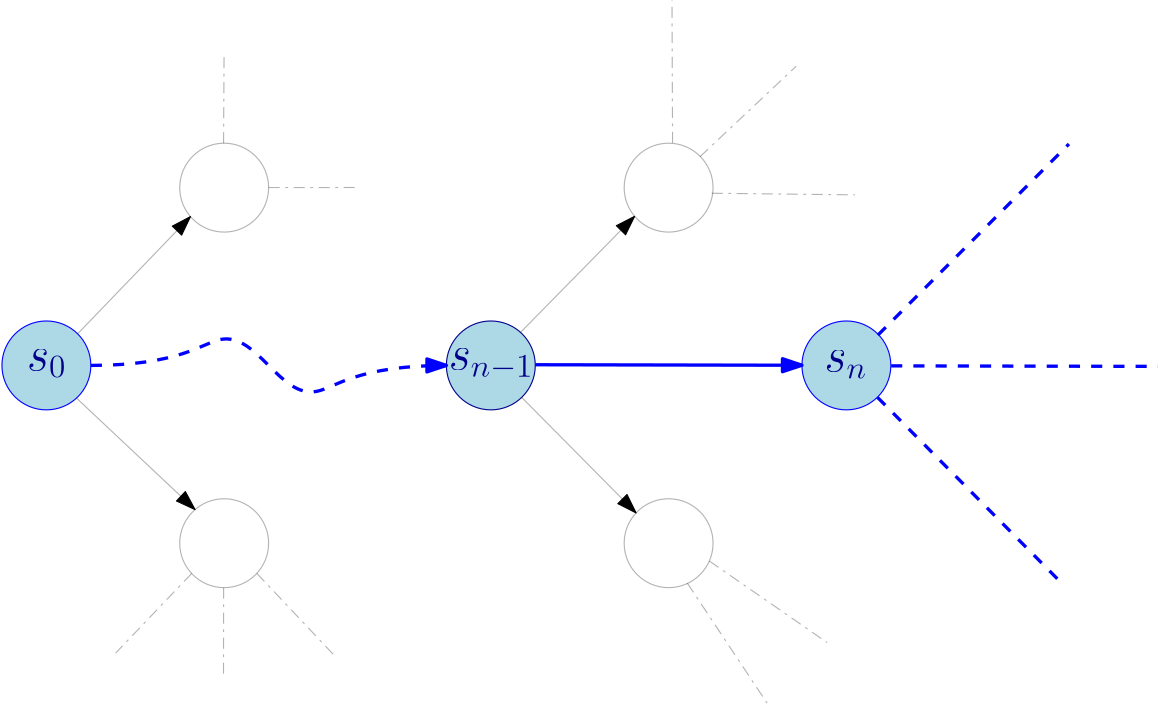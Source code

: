<?xml version="1.0"?>
<!DOCTYPE ipe SYSTEM "ipe.dtd">
<ipe version="70206" creator="Ipe 7.2.6">
<info created="D:20170430104733" modified="D:20170507103957"/>
<ipestyle name="basic">
<symbol name="arrow/arc(spx)">
<path stroke="sym-stroke" fill="sym-stroke" pen="sym-pen">
0 0 m
-1 0.333 l
-1 -0.333 l
h
</path>
</symbol>
<symbol name="arrow/farc(spx)">
<path stroke="sym-stroke" fill="white" pen="sym-pen">
0 0 m
-1 0.333 l
-1 -0.333 l
h
</path>
</symbol>
<symbol name="arrow/ptarc(spx)">
<path stroke="sym-stroke" fill="sym-stroke" pen="sym-pen">
0 0 m
-1 0.333 l
-0.8 0 l
-1 -0.333 l
h
</path>
</symbol>
<symbol name="arrow/fptarc(spx)">
<path stroke="sym-stroke" fill="white" pen="sym-pen">
0 0 m
-1 0.333 l
-0.8 0 l
-1 -0.333 l
h
</path>
</symbol>
<symbol name="mark/circle(sx)" transformations="translations">
<path fill="sym-stroke">
0.6 0 0 0.6 0 0 e
0.4 0 0 0.4 0 0 e
</path>
</symbol>
<symbol name="mark/disk(sx)" transformations="translations">
<path fill="sym-stroke">
0.6 0 0 0.6 0 0 e
</path>
</symbol>
<symbol name="mark/fdisk(sfx)" transformations="translations">
<group>
<path fill="sym-fill">
0.5 0 0 0.5 0 0 e
</path>
<path fill="sym-stroke" fillrule="eofill">
0.6 0 0 0.6 0 0 e
0.4 0 0 0.4 0 0 e
</path>
</group>
</symbol>
<symbol name="mark/box(sx)" transformations="translations">
<path fill="sym-stroke" fillrule="eofill">
-0.6 -0.6 m
0.6 -0.6 l
0.6 0.6 l
-0.6 0.6 l
h
-0.4 -0.4 m
0.4 -0.4 l
0.4 0.4 l
-0.4 0.4 l
h
</path>
</symbol>
<symbol name="mark/square(sx)" transformations="translations">
<path fill="sym-stroke">
-0.6 -0.6 m
0.6 -0.6 l
0.6 0.6 l
-0.6 0.6 l
h
</path>
</symbol>
<symbol name="mark/fsquare(sfx)" transformations="translations">
<group>
<path fill="sym-fill">
-0.5 -0.5 m
0.5 -0.5 l
0.5 0.5 l
-0.5 0.5 l
h
</path>
<path fill="sym-stroke" fillrule="eofill">
-0.6 -0.6 m
0.6 -0.6 l
0.6 0.6 l
-0.6 0.6 l
h
-0.4 -0.4 m
0.4 -0.4 l
0.4 0.4 l
-0.4 0.4 l
h
</path>
</group>
</symbol>
<symbol name="mark/cross(sx)" transformations="translations">
<group>
<path fill="sym-stroke">
-0.43 -0.57 m
0.57 0.43 l
0.43 0.57 l
-0.57 -0.43 l
h
</path>
<path fill="sym-stroke">
-0.43 0.57 m
0.57 -0.43 l
0.43 -0.57 l
-0.57 0.43 l
h
</path>
</group>
</symbol>
<symbol name="arrow/fnormal(spx)">
<path stroke="sym-stroke" fill="white" pen="sym-pen">
0 0 m
-1 0.333 l
-1 -0.333 l
h
</path>
</symbol>
<symbol name="arrow/pointed(spx)">
<path stroke="sym-stroke" fill="sym-stroke" pen="sym-pen">
0 0 m
-1 0.333 l
-0.8 0 l
-1 -0.333 l
h
</path>
</symbol>
<symbol name="arrow/fpointed(spx)">
<path stroke="sym-stroke" fill="white" pen="sym-pen">
0 0 m
-1 0.333 l
-0.8 0 l
-1 -0.333 l
h
</path>
</symbol>
<symbol name="arrow/linear(spx)">
<path stroke="sym-stroke" pen="sym-pen">
-1 0.333 m
0 0 l
-1 -0.333 l
</path>
</symbol>
<symbol name="arrow/fdouble(spx)">
<path stroke="sym-stroke" fill="white" pen="sym-pen">
0 0 m
-1 0.333 l
-1 -0.333 l
h
-1 0 m
-2 0.333 l
-2 -0.333 l
h
</path>
</symbol>
<symbol name="arrow/double(spx)">
<path stroke="sym-stroke" fill="sym-stroke" pen="sym-pen">
0 0 m
-1 0.333 l
-1 -0.333 l
h
-1 0 m
-2 0.333 l
-2 -0.333 l
h
</path>
</symbol>
<pen name="heavier" value="0.8"/>
<pen name="fat" value="1.2"/>
<pen name="ultrafat" value="2"/>
<symbolsize name="large" value="5"/>
<symbolsize name="small" value="2"/>
<symbolsize name="tiny" value="1.1"/>
<arrowsize name="large" value="10"/>
<arrowsize name="small" value="5"/>
<arrowsize name="tiny" value="3"/>
<color name="red" value="1 0 0"/>
<color name="green" value="0 1 0"/>
<color name="blue" value="0 0 1"/>
<color name="yellow" value="1 1 0"/>
<color name="orange" value="1 0.647 0"/>
<color name="gold" value="1 0.843 0"/>
<color name="purple" value="0.627 0.125 0.941"/>
<color name="gray" value="0.745"/>
<color name="brown" value="0.647 0.165 0.165"/>
<color name="navy" value="0 0 0.502"/>
<color name="pink" value="1 0.753 0.796"/>
<color name="seagreen" value="0.18 0.545 0.341"/>
<color name="turquoise" value="0.251 0.878 0.816"/>
<color name="violet" value="0.933 0.51 0.933"/>
<color name="darkblue" value="0 0 0.545"/>
<color name="darkcyan" value="0 0.545 0.545"/>
<color name="darkgray" value="0.663"/>
<color name="darkgreen" value="0 0.392 0"/>
<color name="darkmagenta" value="0.545 0 0.545"/>
<color name="darkorange" value="1 0.549 0"/>
<color name="darkred" value="0.545 0 0"/>
<color name="lightblue" value="0.678 0.847 0.902"/>
<color name="lightcyan" value="0.878 1 1"/>
<color name="lightgray" value="0.827"/>
<color name="lightgreen" value="0.565 0.933 0.565"/>
<color name="lightyellow" value="1 1 0.878"/>
<dashstyle name="dashed" value="[4] 0"/>
<dashstyle name="dotted" value="[1 3] 0"/>
<dashstyle name="dash dotted" value="[4 2 1 2] 0"/>
<dashstyle name="dash dot dotted" value="[4 2 1 2 1 2] 0"/>
<textsize name="large" value="\large"/>
<textsize name="Large" value="\Large"/>
<textsize name="LARGE" value="\LARGE"/>
<textsize name="huge" value="\huge"/>
<textsize name="Huge" value="\Huge"/>
<textsize name="small" value="\small"/>
<textsize name="footnote" value="\footnotesize"/>
<textsize name="tiny" value="\tiny"/>
<textstyle name="center" begin="\begin{center}" end="\end{center}"/>
<textstyle name="itemize" begin="\begin{itemize}" end="\end{itemize}"/>
<textstyle name="item" begin="\begin{itemize}\item{}" end="\end{itemize}"/>
<gridsize name="4 pts" value="4"/>
<gridsize name="8 pts (~3 mm)" value="8"/>
<gridsize name="16 pts (~6 mm)" value="16"/>
<gridsize name="32 pts (~12 mm)" value="32"/>
<gridsize name="10 pts (~3.5 mm)" value="10"/>
<gridsize name="20 pts (~7 mm)" value="20"/>
<gridsize name="14 pts (~5 mm)" value="14"/>
<gridsize name="28 pts (~10 mm)" value="28"/>
<gridsize name="56 pts (~20 mm)" value="56"/>
<anglesize name="90 deg" value="90"/>
<anglesize name="60 deg" value="60"/>
<anglesize name="45 deg" value="45"/>
<anglesize name="30 deg" value="30"/>
<anglesize name="22.5 deg" value="22.5"/>
<opacity name="10%" value="0.1"/>
<opacity name="30%" value="0.3"/>
<opacity name="50%" value="0.5"/>
<opacity name="75%" value="0.75"/>
<tiling name="falling" angle="-60" step="4" width="1"/>
<tiling name="rising" angle="30" step="4" width="1"/>
</ipestyle>
<page>
<layer name="alpha"/>
<view layers="alpha" active="alpha"/>
<path layer="alpha" matrix="1 0 0 1 128 -64" stroke="darkblue" fill="lightblue">
16 0 0 16 80 688 e
</path>
<path matrix="1 0 0 1 128 -64" stroke="black" opacity="30%">
16 0 0 16 144 752 e
</path>
<path matrix="1 0 0 1 128 -64" stroke="black" opacity="30%">
16 0 0 16 144 624 e
</path>
<path matrix="1 0 0 1 128 -64" stroke="blue" fill="lightblue">
16 0 0 16 208 688 e
</path>
<path matrix="1 0 0 1 127.748 -63.7485" stroke="black" arrow="normal/normal" opacity="30%">
90.9543 699.662 m
132.004 741.412 l
</path>
<path matrix="1 0 0 1 128 -64" stroke="black" arrow="normal/normal" opacity="30%">
91.1146 676.491 m
132.291 634.904 l
</path>
<path matrix="0.728367 0.685187 -0.685187 0.728367 542.183 -89.7588" stroke="black" fill="green" dash="dash dotted" opacity="30%">
346.027 739.532 m
383.207 703.755 l
</path>
<path matrix="0.728367 0.685187 -0.685187 0.728367 542.183 -89.7588" stroke="black" fill="green" dash="dash dotted" opacity="30%">
348.184 762.371 m
383.155 799.842 l
</path>
<path matrix="0.728367 0.685187 -0.685187 0.728367 542.183 -89.7588" stroke="black" fill="green" dash="dash dotted" opacity="30%">
352 751.993 m
399.489 751.992 l
</path>
<path matrix="1 0 0 1 -32 -64" stroke="blue" fill="lightblue">
16 0 0 16 80 688 e
</path>
<path stroke="blue" dash="dashed" pen="fat" arrow="normal/normal">
64 624 m
96 624
112 640
128 624
144 608
160 624
192 624 c
</path>
<path matrix="1 0 0 1 -32 -64" stroke="black" opacity="30%">
16 0 0 16 144 624 e
</path>
<path matrix="1 0 0 1 -32 64" stroke="black" opacity="30%">
16 0 0 16 144 624 e
</path>
<path stroke="black" arrow="normal/normal" opacity="30%">
59.2482 635.379 m
99.8669 677.57 l
</path>
<path stroke="black" arrow="normal/normal" opacity="30%">
58.845 612.236 m
101.525 572.095 l
</path>
<path stroke="blue" pen="fat" arrow="normal/normal">
223.998 624.245 m
320 624.061 l
</path>
<path matrix="1.50493 0 0 -0.888257 -177.794 1177.97" stroke="blue" dash="dashed" pen="fat">
352.113 623.841 m
415.93 624.052 l
</path>
<path matrix="1.42525 0 0 1.39786 -147.708 -252.609" stroke="blue" dash="dashed" pen="fat">
347.347 634.92 m
395.596 684.129 l
</path>
<path matrix="1.38599 0 0 1.40534 -134.002 -248.287" stroke="blue" dash="dashed" pen="fat">
347.162 612.537 m
395.526 564.418 l
</path>
<text matrix="1 0 0 1 3.69888 -1.28128" transformations="translations" pos="37.3313 623.534" stroke="darkblue" type="label" width="14.291" height="7.415" depth="2.58" valign="baseline" size="LARGE" style="math">s_0</text>
<text matrix="1 0 0 1 -8.48232 1.48835" transformations="translations" pos="201.356 621.054" stroke="darkblue" type="label" width="30.577" height="7.411" depth="3.58" valign="baseline" size="LARGE" style="math">s_{n-1}</text>
<text matrix="1 0 0 1 1.3434 0" transformations="translations" pos="326.763 621.89" stroke="darkblue" type="label" width="15.426" height="7.415" depth="2.58" valign="baseline" size="LARGE" style="math">s_n</text>
<path matrix="0.192195 0.981357 -0.981357 0.192195 766.85 184.187" stroke="black" dash="dash dotted" opacity="30%">
260.89 548.486 m
224.013 511.994 l
</path>
<path matrix="1.14334 0 0 1.14558 -41.0891 -80.5888" stroke="black" dash="dash dotted" opacity="30%">
286.656 553.581 m
323.754 527.951 l
</path>
<path stroke="black" dash="dash dotted" opacity="30%">
111.781 703.999 m
111.961 735.76 l
</path>
<path stroke="black" dash="dash dotted" opacity="30%">
128 688.042 m
160.106 688.046 l
</path>
<path stroke="black" dash="dash dotted" opacity="30%">
100.294 549.092 m
72.9389 520.463 l
</path>
<path stroke="black" dash="dash dotted" opacity="30%">
111.803 544.001 m
111.758 512.399 l
</path>
<path stroke="black" dash="dash dotted" opacity="30%">
123.75 549.14 m
151.305 519.956 l
</path>
</page>
</ipe>
